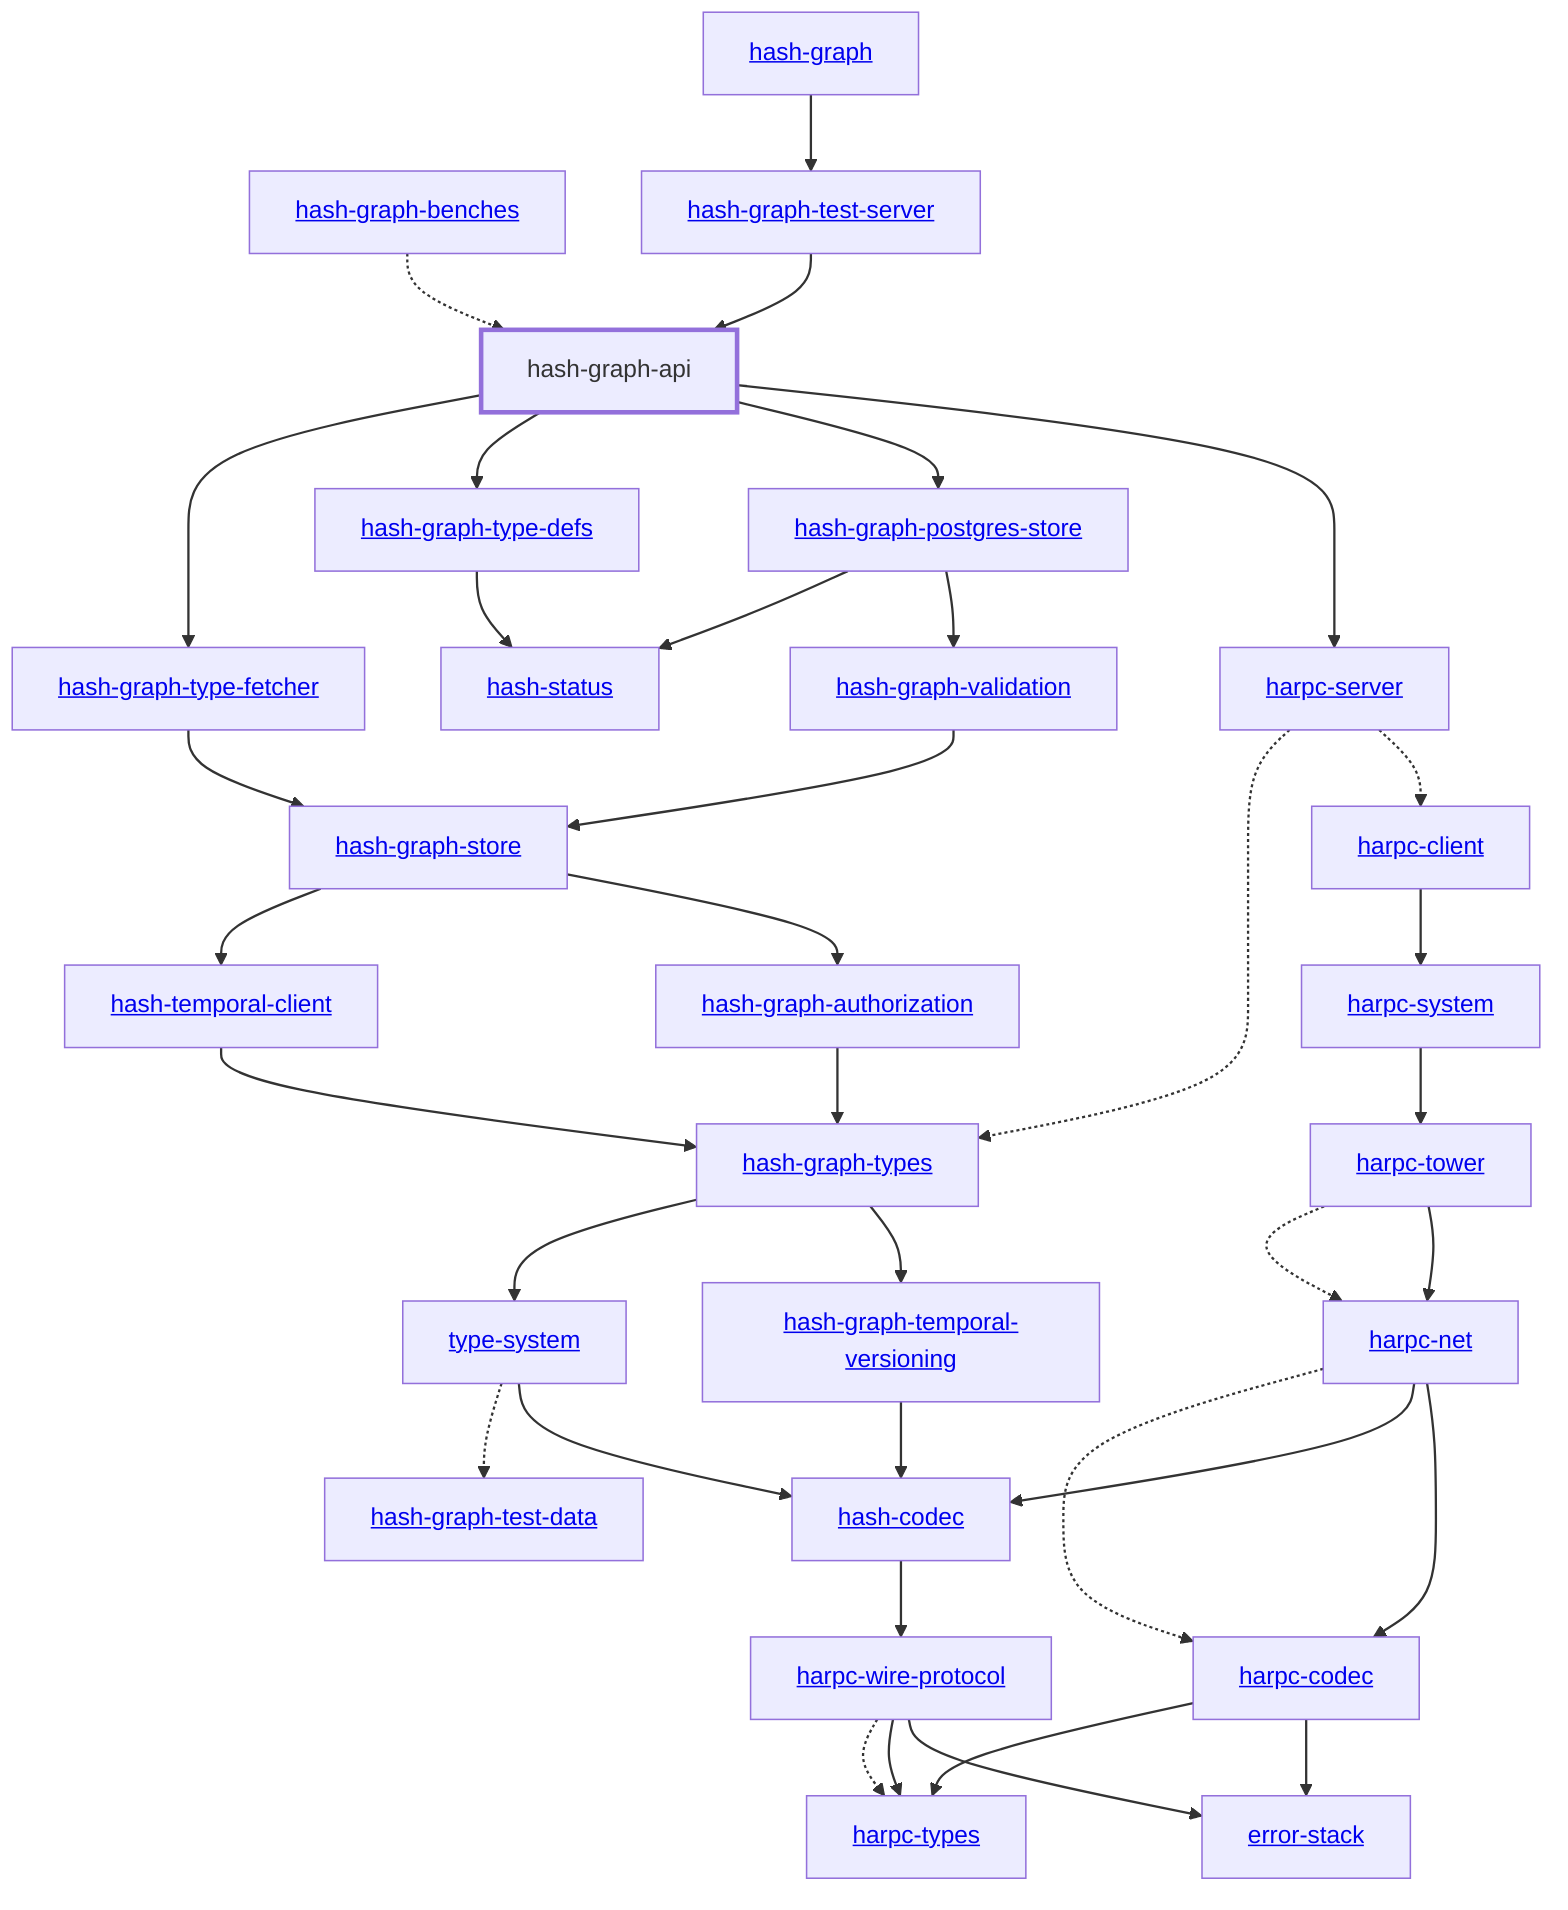 graph TD
    %% Configure the diagram
    linkStyle default stroke-width:1.5px
    classDef default stroke-width:1px
    classDef root stroke-width:3px
    classDef dev stroke-width:1px
    classDef build stroke-width:1px
    %% Legend
    %% --> : Normal dependency
    %% -.-> : Dev dependency
    %% ---> : Build dependency
    0[hash-graph-api]
    class 0 root
    1[<a href="../type_system/index.html">type-system</a>]
    2[<a href="../hash_temporal_client/index.html">hash-temporal-client</a>]
    3[<a href="../hash_status/index.html">hash-status</a>]
    4[<a href="../hash_graph_validation/index.html">hash-graph-validation</a>]
    5[<a href="../hash_graph_types/index.html">hash-graph-types</a>]
    6[<a href="../hash_graph_type_fetcher/index.html">hash-graph-type-fetcher</a>]
    7[<a href="../hash_graph_type_defs/index.html">hash-graph-type-defs</a>]
    8[<a href="../hash_graph_temporal_versioning/index.html">hash-graph-temporal-versioning</a>]
    9[<a href="../hash_graph_store/index.html">hash-graph-store</a>]
    10[<a href="../hash_graph_postgres_store/index.html">hash-graph-postgres-store</a>]
    11[<a href="../hash_graph_authorization/index.html">hash-graph-authorization</a>]
    12[<a href="../hash_codec/index.html">hash-codec</a>]
    13[<a href="../harpc_types/index.html">harpc-types</a>]
    14[<a href="../harpc_tower/index.html">harpc-tower</a>]
    15[<a href="../harpc_system/index.html">harpc-system</a>]
    16[<a href="../harpc_server/index.html">harpc-server</a>]
    17[<a href="../harpc_codec/index.html">harpc-codec</a>]
    18[<a href="../harpc_client/index.html">harpc-client</a>]
    19[<a href="../error_stack/index.html">error-stack</a>]
    20[<a href="../hash_graph_test_data/index.html">hash-graph-test-data</a>]
    class 20 dev
    21[<a href="../harpc_wire_protocol/index.html">harpc-wire-protocol</a>]
    22[<a href="../harpc_net/index.html">harpc-net</a>]
    23[<a href="../hash_graph/index.html">hash-graph</a>]
    24[<a href="../hash_graph_benches/index.html">hash-graph-benches</a>]
    25[<a href="../hash_graph_test_server/index.html">hash-graph-test-server</a>]
    class 25 dev
    0 --> 6
    0 --> 7
    0 --> 10
    0 --> 16
    1 -.-> 20
    1 --> 12
    2 --> 5
    4 --> 9
    5 --> 1
    5 --> 8
    6 --> 9
    7 --> 3
    8 --> 12
    9 --> 2
    9 --> 11
    10 --> 3
    10 --> 4
    11 --> 5
    12 --> 21
    14 -.-> 22
    14 --> 22
    15 --> 14
    16 -.-> 5
    16 -.-> 18
    17 --> 13
    17 --> 19
    18 --> 15
    21 -.-> 13
    21 --> 13
    21 --> 19
    22 -.-> 17
    22 --> 12
    22 --> 17
    24 -.-> 0
    25 --> 0
    23 --> 25